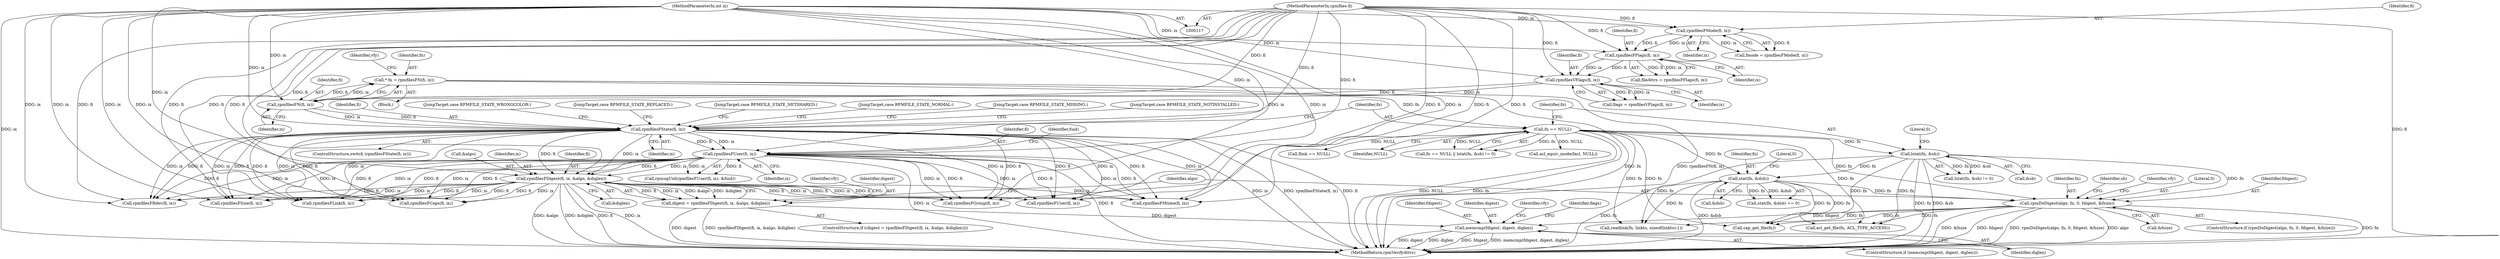 digraph "0_rpm_c815822c8bdb138066ff58c624ae83e3a12ebfa9@API" {
"1000338" [label="(Call,memcmp(fdigest, digest, diglen))"];
"1000317" [label="(Call,rpmDoDigest(algo, fn, 0, fdigest, &fsize))"];
"1000186" [label="(Call,lstat(fn, &sb))"];
"1000182" [label="(Call,fn == NULL)"];
"1000141" [label="(Call,* fn = rpmfilesFN(fi, ix))"];
"1000143" [label="(Call,rpmfilesFN(fi, ix))"];
"1000137" [label="(Call,rpmfilesVFlags(fi, ix))"];
"1000131" [label="(Call,rpmfilesFFlags(fi, ix))"];
"1000125" [label="(Call,rpmfilesFMode(fi, ix))"];
"1000118" [label="(MethodParameterIn,rpmfiles fi)"];
"1000119" [label="(MethodParameterIn,int ix)"];
"1000209" [label="(Call,stat(fn, &dsb))"];
"1000304" [label="(Call,digest = rpmfilesFDigest(fi, ix, &algo, &diglen))"];
"1000306" [label="(Call,rpmfilesFDigest(fi, ix, &algo, &diglen))"];
"1000152" [label="(Call,rpmfilesFState(fi, ix))"];
"1000230" [label="(Call,rpmfilesFUser(fi, ix))"];
"1000177" [label="(JumpTarget,case RPMFILE_STATE_NORMAL:)"];
"1000231" [label="(Identifier,fi)"];
"1000229" [label="(Call,rpmugUid(rpmfilesFUser(fi, ix), &fuid))"];
"1000383" [label="(Call,rpmfilesFLink(fi, ix))"];
"1000321" [label="(Identifier,fdigest)"];
"1000152" [label="(Call,rpmfilesFState(fi, ix))"];
"1000322" [label="(Call,&fsize)"];
"1000118" [label="(MethodParameterIn,rpmfiles fi)"];
"1000133" [label="(Identifier,ix)"];
"1000348" [label="(Identifier,vfy)"];
"1000543" [label="(Call,rpmfilesFCaps(fi, ix))"];
"1000210" [label="(Identifier,fn)"];
"1000522" [label="(Call,rpmfilesFRdev(fi, ix))"];
"1000413" [label="(Call,rpmfilesFSize(fi, ix))"];
"1000178" [label="(JumpTarget,case RPMFILE_STATE_MISSING:)"];
"1000137" [label="(Call,rpmfilesVFlags(fi, ix))"];
"1000129" [label="(Call,fileAttrs = rpmfilesFFlags(fi, ix))"];
"1000149" [label="(Identifier,vfy)"];
"1000188" [label="(Call,&sb)"];
"1000123" [label="(Call,fmode = rpmfilesFMode(fi, ix))"];
"1000305" [label="(Identifier,digest)"];
"1000157" [label="(JumpTarget,case RPMFILE_STATE_NOTINSTALLED:)"];
"1000132" [label="(Identifier,fi)"];
"1000337" [label="(ControlStructure,if (memcmp(fdigest, digest, diglen)))"];
"1000309" [label="(Call,&algo)"];
"1000127" [label="(Identifier,ix)"];
"1000234" [label="(Identifier,fuid)"];
"1000317" [label="(Call,rpmDoDigest(algo, fn, 0, fdigest, &fsize))"];
"1000319" [label="(Identifier,fn)"];
"1000316" [label="(ControlStructure,if (rpmDoDigest(algo, fn, 0, fdigest, &fsize)))"];
"1000311" [label="(Call,&diglen)"];
"1000343" [label="(Identifier,vfy)"];
"1000465" [label="(Call,acl_equiv_mode(facl, NULL))"];
"1000230" [label="(Call,rpmfilesFUser(fi, ix))"];
"1000393" [label="(Call,flink == NULL)"];
"1000144" [label="(Identifier,fi)"];
"1000125" [label="(Call,rpmfilesFMode(fi, ix))"];
"1000303" [label="(ControlStructure,if ((digest = rpmfilesFDigest(fi, ix, &algo, &diglen))))"];
"1000352" [label="(Identifier,flags)"];
"1000131" [label="(Call,rpmfilesFFlags(fi, ix))"];
"1000190" [label="(Literal,0)"];
"1000334" [label="(Identifier,sb)"];
"1000138" [label="(Identifier,fi)"];
"1000304" [label="(Call,digest = rpmfilesFDigest(fi, ix, &algo, &diglen))"];
"1000143" [label="(Call,rpmfilesFN(fi, ix))"];
"1000308" [label="(Identifier,ix)"];
"1000184" [label="(Identifier,NULL)"];
"1000141" [label="(Call,* fn = rpmfilesFN(fi, ix))"];
"1000139" [label="(Identifier,ix)"];
"1000232" [label="(Identifier,ix)"];
"1000183" [label="(Identifier,fn)"];
"1000307" [label="(Identifier,fi)"];
"1000318" [label="(Identifier,algo)"];
"1000126" [label="(Identifier,fi)"];
"1000457" [label="(Call,acl_get_file(fn, ACL_TYPE_ACCESS))"];
"1000680" [label="(Call,rpmfilesFGroup(fi, ix))"];
"1000588" [label="(Call,rpmfilesFMtime(fi, ix))"];
"1000213" [label="(Literal,0)"];
"1000364" [label="(Call,readlink(fn, linkto, sizeof(linkto)-1))"];
"1000154" [label="(Identifier,ix)"];
"1000208" [label="(Call,stat(fn, &dsb) == 0)"];
"1000186" [label="(Call,lstat(fn, &sb))"];
"1000306" [label="(Call,rpmfilesFDigest(fi, ix, &algo, &diglen))"];
"1000326" [label="(Identifier,vfy)"];
"1000339" [label="(Identifier,fdigest)"];
"1000121" [label="(Block,)"];
"1000153" [label="(Identifier,fi)"];
"1000185" [label="(Call,lstat(fn, &sb) != 0)"];
"1000556" [label="(Call,cap_get_file(fn))"];
"1000341" [label="(Identifier,diglen)"];
"1000135" [label="(Call,flags = rpmfilesVFlags(fi, ix))"];
"1000182" [label="(Call,fn == NULL)"];
"1000165" [label="(JumpTarget,case RPMFILE_STATE_WRONGCOLOR:)"];
"1000160" [label="(JumpTarget,case RPMFILE_STATE_REPLACED:)"];
"1000187" [label="(Identifier,fn)"];
"1000209" [label="(Call,stat(fn, &dsb))"];
"1000338" [label="(Call,memcmp(fdigest, digest, diglen))"];
"1000151" [label="(ControlStructure,switch (rpmfilesFState(fi, ix)))"];
"1000181" [label="(Call,fn == NULL || lstat(fn, &sb) != 0)"];
"1000610" [label="(Call,rpmfilesFUser(fi, ix))"];
"1000738" [label="(MethodReturn,rpmVerifyAttrs)"];
"1000340" [label="(Identifier,digest)"];
"1000142" [label="(Identifier,fn)"];
"1000156" [label="(JumpTarget,case RPMFILE_STATE_NETSHARED:)"];
"1000320" [label="(Literal,0)"];
"1000119" [label="(MethodParameterIn,int ix)"];
"1000211" [label="(Call,&dsb)"];
"1000145" [label="(Identifier,ix)"];
"1000338" -> "1000337"  [label="AST: "];
"1000338" -> "1000341"  [label="CFG: "];
"1000339" -> "1000338"  [label="AST: "];
"1000340" -> "1000338"  [label="AST: "];
"1000341" -> "1000338"  [label="AST: "];
"1000343" -> "1000338"  [label="CFG: "];
"1000352" -> "1000338"  [label="CFG: "];
"1000338" -> "1000738"  [label="DDG: fdigest"];
"1000338" -> "1000738"  [label="DDG: memcmp(fdigest, digest, diglen)"];
"1000338" -> "1000738"  [label="DDG: digest"];
"1000338" -> "1000738"  [label="DDG: diglen"];
"1000317" -> "1000338"  [label="DDG: fdigest"];
"1000304" -> "1000338"  [label="DDG: digest"];
"1000317" -> "1000316"  [label="AST: "];
"1000317" -> "1000322"  [label="CFG: "];
"1000318" -> "1000317"  [label="AST: "];
"1000319" -> "1000317"  [label="AST: "];
"1000320" -> "1000317"  [label="AST: "];
"1000321" -> "1000317"  [label="AST: "];
"1000322" -> "1000317"  [label="AST: "];
"1000326" -> "1000317"  [label="CFG: "];
"1000334" -> "1000317"  [label="CFG: "];
"1000317" -> "1000738"  [label="DDG: algo"];
"1000317" -> "1000738"  [label="DDG: fn"];
"1000317" -> "1000738"  [label="DDG: &fsize"];
"1000317" -> "1000738"  [label="DDG: fdigest"];
"1000317" -> "1000738"  [label="DDG: rpmDoDigest(algo, fn, 0, fdigest, &fsize)"];
"1000186" -> "1000317"  [label="DDG: fn"];
"1000209" -> "1000317"  [label="DDG: fn"];
"1000182" -> "1000317"  [label="DDG: fn"];
"1000317" -> "1000364"  [label="DDG: fn"];
"1000317" -> "1000457"  [label="DDG: fn"];
"1000317" -> "1000556"  [label="DDG: fn"];
"1000186" -> "1000185"  [label="AST: "];
"1000186" -> "1000188"  [label="CFG: "];
"1000187" -> "1000186"  [label="AST: "];
"1000188" -> "1000186"  [label="AST: "];
"1000190" -> "1000186"  [label="CFG: "];
"1000186" -> "1000738"  [label="DDG: &sb"];
"1000186" -> "1000738"  [label="DDG: fn"];
"1000186" -> "1000185"  [label="DDG: fn"];
"1000186" -> "1000185"  [label="DDG: &sb"];
"1000182" -> "1000186"  [label="DDG: fn"];
"1000186" -> "1000209"  [label="DDG: fn"];
"1000186" -> "1000364"  [label="DDG: fn"];
"1000186" -> "1000457"  [label="DDG: fn"];
"1000186" -> "1000556"  [label="DDG: fn"];
"1000182" -> "1000181"  [label="AST: "];
"1000182" -> "1000184"  [label="CFG: "];
"1000183" -> "1000182"  [label="AST: "];
"1000184" -> "1000182"  [label="AST: "];
"1000187" -> "1000182"  [label="CFG: "];
"1000181" -> "1000182"  [label="CFG: "];
"1000182" -> "1000738"  [label="DDG: NULL"];
"1000182" -> "1000738"  [label="DDG: fn"];
"1000182" -> "1000181"  [label="DDG: fn"];
"1000182" -> "1000181"  [label="DDG: NULL"];
"1000141" -> "1000182"  [label="DDG: fn"];
"1000182" -> "1000209"  [label="DDG: fn"];
"1000182" -> "1000364"  [label="DDG: fn"];
"1000182" -> "1000393"  [label="DDG: NULL"];
"1000182" -> "1000457"  [label="DDG: fn"];
"1000182" -> "1000465"  [label="DDG: NULL"];
"1000182" -> "1000556"  [label="DDG: fn"];
"1000141" -> "1000121"  [label="AST: "];
"1000141" -> "1000143"  [label="CFG: "];
"1000142" -> "1000141"  [label="AST: "];
"1000143" -> "1000141"  [label="AST: "];
"1000149" -> "1000141"  [label="CFG: "];
"1000141" -> "1000738"  [label="DDG: fn"];
"1000141" -> "1000738"  [label="DDG: rpmfilesFN(fi, ix)"];
"1000143" -> "1000141"  [label="DDG: fi"];
"1000143" -> "1000141"  [label="DDG: ix"];
"1000143" -> "1000145"  [label="CFG: "];
"1000144" -> "1000143"  [label="AST: "];
"1000145" -> "1000143"  [label="AST: "];
"1000137" -> "1000143"  [label="DDG: fi"];
"1000137" -> "1000143"  [label="DDG: ix"];
"1000118" -> "1000143"  [label="DDG: fi"];
"1000119" -> "1000143"  [label="DDG: ix"];
"1000143" -> "1000152"  [label="DDG: fi"];
"1000143" -> "1000152"  [label="DDG: ix"];
"1000137" -> "1000135"  [label="AST: "];
"1000137" -> "1000139"  [label="CFG: "];
"1000138" -> "1000137"  [label="AST: "];
"1000139" -> "1000137"  [label="AST: "];
"1000135" -> "1000137"  [label="CFG: "];
"1000137" -> "1000135"  [label="DDG: fi"];
"1000137" -> "1000135"  [label="DDG: ix"];
"1000131" -> "1000137"  [label="DDG: fi"];
"1000131" -> "1000137"  [label="DDG: ix"];
"1000118" -> "1000137"  [label="DDG: fi"];
"1000119" -> "1000137"  [label="DDG: ix"];
"1000131" -> "1000129"  [label="AST: "];
"1000131" -> "1000133"  [label="CFG: "];
"1000132" -> "1000131"  [label="AST: "];
"1000133" -> "1000131"  [label="AST: "];
"1000129" -> "1000131"  [label="CFG: "];
"1000131" -> "1000129"  [label="DDG: fi"];
"1000131" -> "1000129"  [label="DDG: ix"];
"1000125" -> "1000131"  [label="DDG: fi"];
"1000125" -> "1000131"  [label="DDG: ix"];
"1000118" -> "1000131"  [label="DDG: fi"];
"1000119" -> "1000131"  [label="DDG: ix"];
"1000125" -> "1000123"  [label="AST: "];
"1000125" -> "1000127"  [label="CFG: "];
"1000126" -> "1000125"  [label="AST: "];
"1000127" -> "1000125"  [label="AST: "];
"1000123" -> "1000125"  [label="CFG: "];
"1000125" -> "1000123"  [label="DDG: fi"];
"1000125" -> "1000123"  [label="DDG: ix"];
"1000118" -> "1000125"  [label="DDG: fi"];
"1000119" -> "1000125"  [label="DDG: ix"];
"1000118" -> "1000117"  [label="AST: "];
"1000118" -> "1000738"  [label="DDG: fi"];
"1000118" -> "1000152"  [label="DDG: fi"];
"1000118" -> "1000230"  [label="DDG: fi"];
"1000118" -> "1000306"  [label="DDG: fi"];
"1000118" -> "1000383"  [label="DDG: fi"];
"1000118" -> "1000413"  [label="DDG: fi"];
"1000118" -> "1000522"  [label="DDG: fi"];
"1000118" -> "1000543"  [label="DDG: fi"];
"1000118" -> "1000588"  [label="DDG: fi"];
"1000118" -> "1000610"  [label="DDG: fi"];
"1000118" -> "1000680"  [label="DDG: fi"];
"1000119" -> "1000117"  [label="AST: "];
"1000119" -> "1000738"  [label="DDG: ix"];
"1000119" -> "1000152"  [label="DDG: ix"];
"1000119" -> "1000230"  [label="DDG: ix"];
"1000119" -> "1000306"  [label="DDG: ix"];
"1000119" -> "1000383"  [label="DDG: ix"];
"1000119" -> "1000413"  [label="DDG: ix"];
"1000119" -> "1000522"  [label="DDG: ix"];
"1000119" -> "1000543"  [label="DDG: ix"];
"1000119" -> "1000588"  [label="DDG: ix"];
"1000119" -> "1000610"  [label="DDG: ix"];
"1000119" -> "1000680"  [label="DDG: ix"];
"1000209" -> "1000208"  [label="AST: "];
"1000209" -> "1000211"  [label="CFG: "];
"1000210" -> "1000209"  [label="AST: "];
"1000211" -> "1000209"  [label="AST: "];
"1000213" -> "1000209"  [label="CFG: "];
"1000209" -> "1000738"  [label="DDG: fn"];
"1000209" -> "1000738"  [label="DDG: &dsb"];
"1000209" -> "1000208"  [label="DDG: fn"];
"1000209" -> "1000208"  [label="DDG: &dsb"];
"1000209" -> "1000364"  [label="DDG: fn"];
"1000209" -> "1000457"  [label="DDG: fn"];
"1000209" -> "1000556"  [label="DDG: fn"];
"1000304" -> "1000303"  [label="AST: "];
"1000304" -> "1000306"  [label="CFG: "];
"1000305" -> "1000304"  [label="AST: "];
"1000306" -> "1000304"  [label="AST: "];
"1000318" -> "1000304"  [label="CFG: "];
"1000348" -> "1000304"  [label="CFG: "];
"1000304" -> "1000738"  [label="DDG: digest"];
"1000304" -> "1000738"  [label="DDG: rpmfilesFDigest(fi, ix, &algo, &diglen)"];
"1000306" -> "1000304"  [label="DDG: fi"];
"1000306" -> "1000304"  [label="DDG: ix"];
"1000306" -> "1000304"  [label="DDG: &algo"];
"1000306" -> "1000304"  [label="DDG: &diglen"];
"1000306" -> "1000311"  [label="CFG: "];
"1000307" -> "1000306"  [label="AST: "];
"1000308" -> "1000306"  [label="AST: "];
"1000309" -> "1000306"  [label="AST: "];
"1000311" -> "1000306"  [label="AST: "];
"1000306" -> "1000738"  [label="DDG: &algo"];
"1000306" -> "1000738"  [label="DDG: &diglen"];
"1000306" -> "1000738"  [label="DDG: fi"];
"1000306" -> "1000738"  [label="DDG: ix"];
"1000152" -> "1000306"  [label="DDG: fi"];
"1000152" -> "1000306"  [label="DDG: ix"];
"1000230" -> "1000306"  [label="DDG: fi"];
"1000230" -> "1000306"  [label="DDG: ix"];
"1000306" -> "1000383"  [label="DDG: fi"];
"1000306" -> "1000383"  [label="DDG: ix"];
"1000306" -> "1000413"  [label="DDG: fi"];
"1000306" -> "1000413"  [label="DDG: ix"];
"1000306" -> "1000522"  [label="DDG: fi"];
"1000306" -> "1000522"  [label="DDG: ix"];
"1000306" -> "1000543"  [label="DDG: fi"];
"1000306" -> "1000543"  [label="DDG: ix"];
"1000306" -> "1000588"  [label="DDG: fi"];
"1000306" -> "1000588"  [label="DDG: ix"];
"1000306" -> "1000610"  [label="DDG: fi"];
"1000306" -> "1000610"  [label="DDG: ix"];
"1000306" -> "1000680"  [label="DDG: fi"];
"1000306" -> "1000680"  [label="DDG: ix"];
"1000152" -> "1000151"  [label="AST: "];
"1000152" -> "1000154"  [label="CFG: "];
"1000153" -> "1000152"  [label="AST: "];
"1000154" -> "1000152"  [label="AST: "];
"1000156" -> "1000152"  [label="CFG: "];
"1000157" -> "1000152"  [label="CFG: "];
"1000160" -> "1000152"  [label="CFG: "];
"1000165" -> "1000152"  [label="CFG: "];
"1000177" -> "1000152"  [label="CFG: "];
"1000178" -> "1000152"  [label="CFG: "];
"1000183" -> "1000152"  [label="CFG: "];
"1000152" -> "1000738"  [label="DDG: rpmfilesFState(fi, ix)"];
"1000152" -> "1000738"  [label="DDG: fi"];
"1000152" -> "1000738"  [label="DDG: ix"];
"1000152" -> "1000230"  [label="DDG: fi"];
"1000152" -> "1000230"  [label="DDG: ix"];
"1000152" -> "1000383"  [label="DDG: fi"];
"1000152" -> "1000383"  [label="DDG: ix"];
"1000152" -> "1000413"  [label="DDG: fi"];
"1000152" -> "1000413"  [label="DDG: ix"];
"1000152" -> "1000522"  [label="DDG: fi"];
"1000152" -> "1000522"  [label="DDG: ix"];
"1000152" -> "1000543"  [label="DDG: fi"];
"1000152" -> "1000543"  [label="DDG: ix"];
"1000152" -> "1000588"  [label="DDG: fi"];
"1000152" -> "1000588"  [label="DDG: ix"];
"1000152" -> "1000610"  [label="DDG: fi"];
"1000152" -> "1000610"  [label="DDG: ix"];
"1000152" -> "1000680"  [label="DDG: fi"];
"1000152" -> "1000680"  [label="DDG: ix"];
"1000230" -> "1000229"  [label="AST: "];
"1000230" -> "1000232"  [label="CFG: "];
"1000231" -> "1000230"  [label="AST: "];
"1000232" -> "1000230"  [label="AST: "];
"1000234" -> "1000230"  [label="CFG: "];
"1000230" -> "1000738"  [label="DDG: fi"];
"1000230" -> "1000738"  [label="DDG: ix"];
"1000230" -> "1000229"  [label="DDG: fi"];
"1000230" -> "1000229"  [label="DDG: ix"];
"1000230" -> "1000383"  [label="DDG: fi"];
"1000230" -> "1000383"  [label="DDG: ix"];
"1000230" -> "1000413"  [label="DDG: fi"];
"1000230" -> "1000413"  [label="DDG: ix"];
"1000230" -> "1000522"  [label="DDG: fi"];
"1000230" -> "1000522"  [label="DDG: ix"];
"1000230" -> "1000543"  [label="DDG: fi"];
"1000230" -> "1000543"  [label="DDG: ix"];
"1000230" -> "1000588"  [label="DDG: fi"];
"1000230" -> "1000588"  [label="DDG: ix"];
"1000230" -> "1000610"  [label="DDG: fi"];
"1000230" -> "1000610"  [label="DDG: ix"];
"1000230" -> "1000680"  [label="DDG: fi"];
"1000230" -> "1000680"  [label="DDG: ix"];
}
